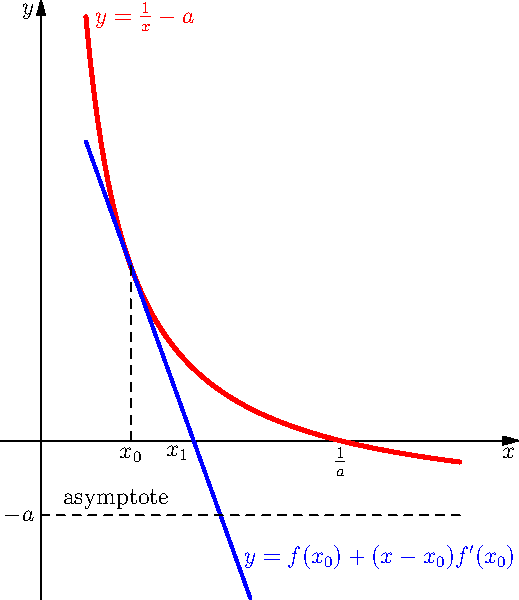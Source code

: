 import graph;
size(300,300);

xaxis("$x$",Arrow);
yaxis("$y$",Arrow);

real a = 0.5;
real x0 = 0.6;
pen pf = red+linewidth(2);
pen pt = blue+linewidth(1.5);

real f(real x) { return 1.0/x - a; }
real df(real x) { return -1.0/(x*x); }
real ft(real x) { return f(x0) + (x-x0)*df(x0); }

draw(graph(f,0.3,2.8,operator ..),pf);
draw(graph(ft,0.3,1.4,operator ..),pt);

draw((x0,0)--(x0,f(x0)),dashed);
label("$x_0$", (x0,0), S);
label("$y=f(x_0)+(x-x_0)f'(x_0)$", (1.3,ft(1.3)), E, pt);
label("$y=\frac{1}{x}-a$", (0.3,f(0.3)), E, pf);

real x1 = x0 - f(x0)/df(x0);
label("$x_1$",(x1,0),SW);

label("$\frac{1}{a}$",(1.0/a,0.0),S);
// asymptote
draw((0,-a)--(2.8,-a),dashed);
label("$-a$",(0,-a),W);
label("asymptote", (0.5,-a),N);

